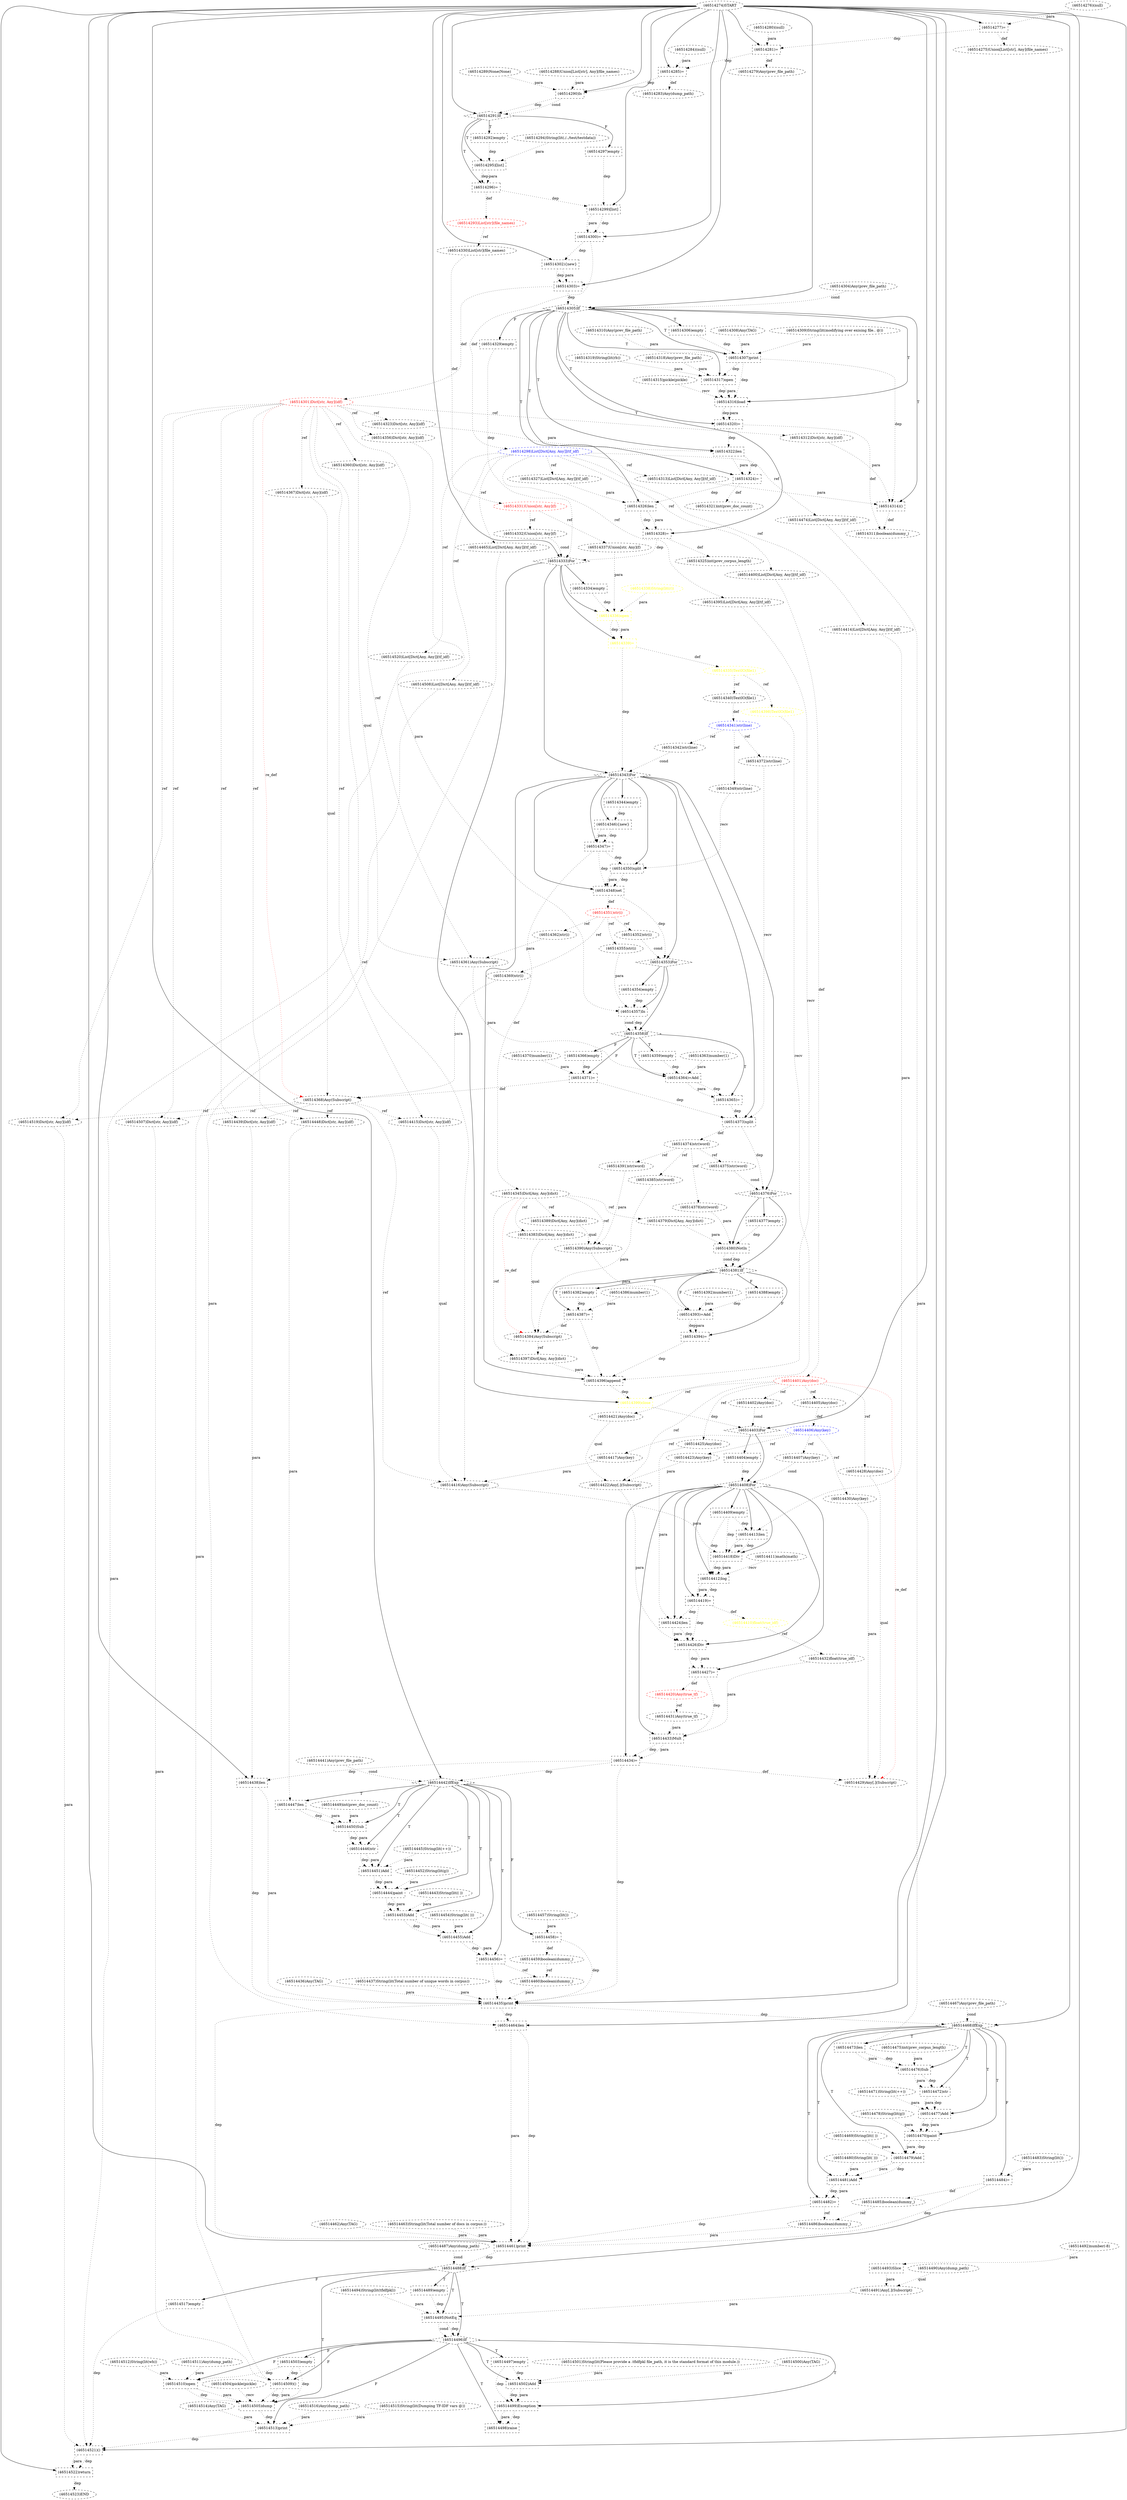 digraph G {
1 [label="(46514406)Any(key)" shape=ellipse style=dashed color=blue fontcolor=blue]
2 [label="(46514351)str(i)" shape=ellipse style=dashed color=red fontcolor=red]
3 [label="(46514422)Any[.](Subscript)" shape=ellipse style=dashed]
4 [label="(46514483)String(lit())" shape=ellipse style=dashed]
5 [label="(46514304)Any(prev_file_path)" shape=ellipse style=dashed]
6 [label="(46514354)empty" shape=box style=dashed]
7 [label="(46514393)=Add" shape=box style=dashed]
8 [label="(46514407)Any(key)" shape=ellipse style=dashed]
9 [label="(46514368)Any(Subscript)" shape=ellipse style=dashed]
10 [label="(46514398)TextIO(file1)" shape=ellipse style=dashed color=yellow fontcolor=yellow]
11 [label="(46514392)number(1)" shape=ellipse style=dashed]
12 [label="(46514465)List[Dict[Any, Any]](tf_idf)" shape=ellipse style=dashed]
13 [label="(46514360)Dict[str, Any](idf)" shape=ellipse style=dashed]
14 [label="(46514481)Add" shape=box style=dashed]
15 [label="(46514404)empty" shape=box style=dashed]
16 [label="(46514487)Any(dump_path)" shape=ellipse style=dashed]
17 [label="(46514429)Any[.](Subscript)" shape=ellipse style=dashed]
18 [label="(46514499)Exception" shape=box style=dashed]
19 [label="(46514417)Any(key)" shape=ellipse style=dashed]
20 [label="(46514482)=" shape=box style=dashed]
21 [label="(46514484)=" shape=box style=dashed]
22 [label="(46514516)Any(dump_path)" shape=ellipse style=dashed]
23 [label="(46514509)()" shape=box style=dashed]
24 [label="(46514400)List[Dict[Any, Any]](tf_idf)" shape=ellipse style=dashed]
25 [label="(46514408)For" shape=diamond style=dashed]
26 [label="(46514456)=" shape=box style=dashed]
27 [label="(46514319)String(lit(rb))" shape=ellipse style=dashed]
28 [label="(46514488)If" shape=diamond style=dashed]
29 [label="(46514395)List[Dict[Any, Any]](tf_idf)" shape=ellipse style=dashed]
30 [label="(46514331)Union[str, Any](f)" shape=ellipse style=dashed color=red fontcolor=red]
31 [label="(46514347)=" shape=box style=dashed]
32 [label="(46514513)print" shape=box style=dashed]
33 [label="(46514359)empty" shape=box style=dashed]
34 [label="(46514306)empty" shape=box style=dashed]
35 [label="(46514496)If" shape=diamond style=dashed]
36 [label="(46514307)print" shape=box style=dashed]
37 [label="(46514430)Any(key)" shape=ellipse style=dashed]
38 [label="(46514340)TextIO(file1)" shape=ellipse style=dashed]
39 [label="(46514521)()" shape=box style=dashed]
40 [label="(46514459)boolean(dummy_)" shape=ellipse style=dashed]
41 [label="(46514479)Add" shape=box style=dashed]
42 [label="(46514515)String(lit(Dumping TF-IDF vars @))" shape=ellipse style=dashed]
43 [label="(46514438)len" shape=box style=dashed]
44 [label="(46514350)split" shape=box style=dashed]
45 [label="(46514374)str(word)" shape=ellipse style=dashed color=black fontcolor=black]
46 [label="(46514332)Union[str, Any](f)" shape=ellipse style=dashed]
47 [label="(46514375)str(word)" shape=ellipse style=dashed]
48 [label="(46514334)empty" shape=box style=dashed]
49 [label="(46514448)Dict[str, Any](idf)" shape=ellipse style=dashed]
50 [label="(46514363)number(1)" shape=ellipse style=dashed]
51 [label="(46514454)String(lit( )))" shape=ellipse style=dashed]
52 [label="(46514472)str" shape=box style=dashed]
53 [label="(46514328)=" shape=box style=dashed]
54 [label="(46514402)Any(doc)" shape=ellipse style=dashed]
55 [label="(46514495)NotEq" shape=box style=dashed]
56 [label="(46514446)str" shape=box style=dashed]
57 [label="(46514314)()" shape=box style=dashed]
58 [label="(46514335)TextIO(file1)" shape=ellipse style=dashed color=yellow fontcolor=yellow]
59 [label="(46514512)String(lit(wb))" shape=ellipse style=dashed]
60 [label="(46514519)Dict[str, Any](idf)" shape=ellipse style=dashed]
61 [label="(46514373)split" shape=box style=dashed]
62 [label="(46514289)None(None)" shape=ellipse style=dashed]
63 [label="(46514522)return" shape=box style=dashed]
64 [label="(46514419)=" shape=box style=dashed]
65 [label="(46514470)paint" shape=box style=dashed]
66 [label="(46514341)str(line)" shape=ellipse style=dashed color=blue fontcolor=blue]
67 [label="(46514458)=" shape=box style=dashed]
68 [label="(46514293)List[str](file_names)" shape=ellipse style=dashed color=red fontcolor=red]
69 [label="(46514383)Dict[Any, Any](dict)" shape=ellipse style=dashed]
70 [label="(46514401)Any(doc)" shape=ellipse style=dashed color=red fontcolor=red]
71 [label="(46514342)str(line)" shape=ellipse style=dashed]
72 [label="(46514326)len" shape=box style=dashed]
73 [label="(46514284)(null)" shape=ellipse style=dashed]
74 [label="(46514381)If" shape=diamond style=dashed]
75 [label="(46514490)Any(dump_path)" shape=ellipse style=dashed]
76 [label="(46514330)List[str](file_names)" shape=ellipse style=dashed]
77 [label="(46514353)For" shape=diamond style=dashed]
78 [label="(46514281)=" shape=box style=dashed]
79 [label="(46514505)dump" shape=box style=dashed]
80 [label="(46514345)Dict[Any, Any](dict)" shape=ellipse style=dashed color=black fontcolor=black]
81 [label="(46514376)For" shape=diamond style=dashed]
82 [label="(46514451)Add" shape=box style=dashed]
83 [label="(46514416)Any(Subscript)" shape=ellipse style=dashed]
84 [label="(46514467)Any(prev_file_path)" shape=ellipse style=dashed]
85 [label="(46514358)If" shape=diamond style=dashed]
86 [label="(46514312)Dict[str, Any](idf)" shape=ellipse style=dashed]
87 [label="(46514501)String(lit(Please provide a .tfidfpkl file_path, it is the standard format of this module.))" shape=ellipse style=dashed]
88 [label="(46514503)empty" shape=box style=dashed]
89 [label="(46514387)=" shape=box style=dashed]
90 [label="(46514445)String(lit(++))" shape=ellipse style=dashed]
91 [label="(46514461)print" shape=box style=dashed]
92 [label="(46514491)Any[.](Subscript)" shape=ellipse style=dashed]
93 [label="(46514450)Sub" shape=box style=dashed]
94 [label="(46514424)len" shape=box style=dashed]
95 [label="(46514290)Is" shape=box style=dashed]
96 [label="(46514361)Any(Subscript)" shape=ellipse style=dashed]
97 [label="(46514357)In" shape=box style=dashed]
98 [label="(46514523)END" style=dashed]
99 [label="(46514460)boolean(dummy_)" shape=ellipse style=dashed]
100 [label="(46514480)String(lit( )))" shape=ellipse style=dashed]
101 [label="(46514296)=" shape=box style=dashed]
102 [label="(46514385)str(word)" shape=ellipse style=dashed]
103 [label="(46514436)Any(TAG)" shape=ellipse style=dashed]
104 [label="(46514372)str(line)" shape=ellipse style=dashed]
105 [label="(46514348)set" shape=box style=dashed]
106 [label="(46514371)=" shape=box style=dashed]
107 [label="(46514497)empty" shape=box style=dashed]
108 [label="(46514390)Any(Subscript)" shape=ellipse style=dashed]
109 [label="(46514478)String(lit(g))" shape=ellipse style=dashed]
110 [label="(46514285)=" shape=box style=dashed]
111 [label="(46514389)Dict[Any, Any](dict)" shape=ellipse style=dashed]
112 [label="(46514510)open" shape=box style=dashed]
113 [label="(46514329)empty" shape=box style=dashed]
114 [label="(46514431)Any(true_tf)" shape=ellipse style=dashed]
115 [label="(46514492)number(-8)" shape=ellipse style=dashed]
116 [label="(46514323)Dict[str, Any](idf)" shape=ellipse style=dashed]
117 [label="(46514473)len" shape=box style=dashed]
118 [label="(46514471)String(lit(++))" shape=ellipse style=dashed]
119 [label="(46514502)Add" shape=box style=dashed]
120 [label="(46514356)Dict[str, Any](idf)" shape=ellipse style=dashed]
121 [label="(46514362)str(i)" shape=ellipse style=dashed]
122 [label="(46514274)START" style=dashed]
123 [label="(46514409)empty" shape=box style=dashed]
124 [label="(46514514)Any(TAG)" shape=ellipse style=dashed]
125 [label="(46514411)math(math)" shape=ellipse style=dashed]
126 [label="(46514283)Any(dump_path)" shape=ellipse style=dashed]
127 [label="(46514462)Any(TAG)" shape=ellipse style=dashed]
128 [label="(46514410)float(true_idf)" shape=ellipse style=dashed color=yellow fontcolor=yellow]
129 [label="(46514391)str(word)" shape=ellipse style=dashed]
130 [label="(46514320)=" shape=box style=dashed]
131 [label="(46514423)Any(key)" shape=ellipse style=dashed]
132 [label="(46514443)String(lit(( ))" shape=ellipse style=dashed]
133 [label="(46514324)=" shape=box style=dashed]
134 [label="(46514313)List[Dict[Any, Any]](tf_idf)" shape=ellipse style=dashed]
135 [label="(46514457)String(lit())" shape=ellipse style=dashed]
136 [label="(46514317)open" shape=box style=dashed]
137 [label="(46514517)empty" shape=box style=dashed]
138 [label="(46514453)Add" shape=box style=dashed]
139 [label="(46514437)String(lit(Total number of unique words in corpus))" shape=ellipse style=dashed]
140 [label="(46514343)For" shape=diamond style=dashed]
141 [label="(46514425)Any(doc)" shape=ellipse style=dashed]
142 [label="(46514303)=" shape=box style=dashed]
143 [label="(46514298)List[Dict[Any, Any]](tf_idf)" shape=ellipse style=dashed color=blue fontcolor=blue]
144 [label="(46514370)number(1)" shape=ellipse style=dashed]
145 [label="(46514444)paint" shape=box style=dashed]
146 [label="(46514292)empty" shape=box style=dashed]
147 [label="(46514475)int(prev_corpus_length)" shape=ellipse style=dashed]
148 [label="(46514365)=" shape=box style=dashed]
149 [label="(46514511)Any(dump_path)" shape=ellipse style=dashed]
150 [label="(46514280)(null)" shape=ellipse style=dashed]
151 [label="(46514279)Any(prev_file_path)" shape=ellipse style=dashed]
152 [label="(46514493)Slice" shape=box style=dashed]
153 [label="(46514305)If" shape=diamond style=dashed]
154 [label="(46514476)Sub" shape=box style=dashed]
155 [label="(46514346){new}" shape=box style=dashed]
156 [label="(46514380)NotIn" shape=box style=dashed]
157 [label="(46514485)boolean(dummy_)" shape=ellipse style=dashed]
158 [label="(46514355)str(i)" shape=ellipse style=dashed]
159 [label="(46514441)Any(prev_file_path)" shape=ellipse style=dashed]
160 [label="(46514338)String(lit(r))" shape=ellipse style=dashed color=yellow fontcolor=yellow]
161 [label="(46514468)IfExp" shape=diamond style=dashed]
162 [label="(46514327)List[Dict[Any, Any]](tf_idf)" shape=ellipse style=dashed]
163 [label="(46514396)append" shape=box style=dashed]
164 [label="(46514432)float(true_idf)" shape=ellipse style=dashed]
165 [label="(46514291)If" shape=diamond style=dashed]
166 [label="(46514378)str(word)" shape=ellipse style=dashed]
167 [label="(46514489)empty" shape=box style=dashed]
168 [label="(46514452)String(lit(g))" shape=ellipse style=dashed]
169 [label="(46514418)Div" shape=box style=dashed]
170 [label="(46514349)str(line)" shape=ellipse style=dashed]
171 [label="(46514414)List[Dict[Any, Any]](tf_idf)" shape=ellipse style=dashed]
172 [label="(46514384)Any(Subscript)" shape=ellipse style=dashed]
173 [label="(46514308)Any(TAG)" shape=ellipse style=dashed]
174 [label="(46514299)[list]" shape=box style=dashed]
175 [label="(46514367)Dict[str, Any](idf)" shape=ellipse style=dashed]
176 [label="(46514388)empty" shape=box style=dashed]
177 [label="(46514321)int(prev_doc_count)" shape=ellipse style=dashed]
178 [label="(46514333)For" shape=diamond style=dashed]
179 [label="(46514412)log" shape=box style=dashed]
180 [label="(46514520)List[Dict[Any, Any]](tf_idf)" shape=ellipse style=dashed]
181 [label="(46514325)int(prev_corpus_length)" shape=ellipse style=dashed]
182 [label="(46514369)str(i)" shape=ellipse style=dashed]
183 [label="(46514428)Any(doc)" shape=ellipse style=dashed]
184 [label="(46514315)pickle(pickle)" shape=ellipse style=dashed]
185 [label="(46514366)empty" shape=box style=dashed]
186 [label="(46514420)Any(true_tf)" shape=ellipse style=dashed color=red fontcolor=red]
187 [label="(46514449)int(prev_doc_count)" shape=ellipse style=dashed]
188 [label="(46514309)String(lit(modifying over exising file.. @))" shape=ellipse style=dashed]
189 [label="(46514336)open" shape=box style=dashed color=yellow fontcolor=yellow]
190 [label="(46514275)Union[List[str], Any](file_names)" shape=ellipse style=dashed]
191 [label="(46514344)empty" shape=box style=dashed]
192 [label="(46514386)number(1)" shape=ellipse style=dashed]
193 [label="(46514507)Dict[str, Any](idf)" shape=ellipse style=dashed]
194 [label="(46514276)(null)" shape=ellipse style=dashed]
195 [label="(46514277)=" shape=box style=dashed]
196 [label="(46514399)close" shape=box style=dashed color=yellow fontcolor=yellow]
197 [label="(46514382)empty" shape=box style=dashed]
198 [label="(46514433)Mult" shape=box style=dashed]
199 [label="(46514500)Any(TAG)" shape=ellipse style=dashed]
200 [label="(46514455)Add" shape=box style=dashed]
201 [label="(46514301)Dict[str, Any](idf)" shape=ellipse style=dashed color=red fontcolor=red]
202 [label="(46514397)Dict[Any, Any](dict)" shape=ellipse style=dashed]
203 [label="(46514403)For" shape=diamond style=dashed]
204 [label="(46514464)len" shape=box style=dashed]
205 [label="(46514337)Union[str, Any](f)" shape=ellipse style=dashed]
206 [label="(46514311)boolean(dummy_)" shape=ellipse style=dashed]
207 [label="(46514295)[list]" shape=box style=dashed]
208 [label="(46514394)=" shape=box style=dashed]
209 [label="(46514405)Any(doc)" shape=ellipse style=dashed]
210 [label="(46514316)load" shape=box style=dashed]
211 [label="(46514439)Dict[str, Any](idf)" shape=ellipse style=dashed]
212 [label="(46514504)pickle(pickle)" shape=ellipse style=dashed]
213 [label="(46514288)Union[List[str], Any](file_names)" shape=ellipse style=dashed]
214 [label="(46514434)=" shape=box style=dashed]
215 [label="(46514297)empty" shape=box style=dashed]
216 [label="(46514318)Any(prev_file_path)" shape=ellipse style=dashed]
217 [label="(46514421)Any(doc)" shape=ellipse style=dashed]
218 [label="(46514294)String(lit(./../test/testdata))" shape=ellipse style=dashed]
219 [label="(46514413)len" shape=box style=dashed]
220 [label="(46514364)=Add" shape=box style=dashed]
221 [label="(46514302){new}" shape=box style=dashed]
222 [label="(46514435)print" shape=box style=dashed]
223 [label="(46514415)Dict[str, Any](idf)" shape=ellipse style=dashed]
224 [label="(46514469)String(lit(( ))" shape=ellipse style=dashed]
225 [label="(46514377)empty" shape=box style=dashed]
226 [label="(46514310)Any(prev_file_path)" shape=ellipse style=dashed]
227 [label="(46514427)=" shape=box style=dashed]
228 [label="(46514498)raise" shape=box style=dashed]
229 [label="(46514426)Div" shape=box style=dashed]
230 [label="(46514508)List[Dict[Any, Any]](tf_idf)" shape=ellipse style=dashed]
231 [label="(46514352)str(i)" shape=ellipse style=dashed]
232 [label="(46514442)IfExp" shape=diamond style=dashed]
233 [label="(46514486)boolean(dummy_)" shape=ellipse style=dashed]
234 [label="(46514379)Dict[Any, Any](dict)" shape=ellipse style=dashed]
235 [label="(46514463)String(lit(Total number of docs in corpus:))" shape=ellipse style=dashed]
236 [label="(46514477)Add" shape=box style=dashed]
237 [label="(46514494)String(lit(tfidfpkl))" shape=ellipse style=dashed]
238 [label="(46514300)=" shape=box style=dashed]
239 [label="(46514474)List[Dict[Any, Any]](tf_idf)" shape=ellipse style=dashed]
240 [label="(46514322)len" shape=box style=dashed]
241 [label="(46514447)len" shape=box style=dashed]
242 [label="(46514339)=" shape=box style=dashed color=yellow fontcolor=yellow]
209 -> 1 [label="def" style=dotted];
105 -> 2 [label="def" style=dotted];
217 -> 3 [label="qual" style=dotted];
131 -> 3 [label="para" style=dotted];
70 -> 3 [label="ref" style=dotted];
77 -> 6 [label="" style=solid];
74 -> 7 [label="F"];
108 -> 7 [label="para" style=dotted];
11 -> 7 [label="para" style=dotted];
176 -> 7 [label="dep" style=dotted];
1 -> 8 [label="ref" style=dotted];
175 -> 9 [label="qual" style=dotted];
182 -> 9 [label="para" style=dotted];
106 -> 9 [label="def" style=dotted];
201 -> 9 [label="re_def" style=dotted color=red];
58 -> 10 [label="ref" style=dotted];
143 -> 12 [label="ref" style=dotted];
201 -> 13 [label="ref" style=dotted];
161 -> 14 [label="T"];
41 -> 14 [label="dep" style=dotted];
41 -> 14 [label="para" style=dotted];
100 -> 14 [label="para" style=dotted];
203 -> 15 [label="" style=solid];
183 -> 17 [label="qual" style=dotted];
37 -> 17 [label="para" style=dotted];
214 -> 17 [label="def" style=dotted];
70 -> 17 [label="re_def" style=dotted color=red];
35 -> 18 [label="T"];
119 -> 18 [label="dep" style=dotted];
119 -> 18 [label="para" style=dotted];
107 -> 18 [label="dep" style=dotted];
1 -> 19 [label="ref" style=dotted];
161 -> 20 [label="T"];
14 -> 20 [label="dep" style=dotted];
14 -> 20 [label="para" style=dotted];
161 -> 21 [label="F"];
4 -> 21 [label="para" style=dotted];
35 -> 23 [label="F"];
193 -> 23 [label="para" style=dotted];
230 -> 23 [label="para" style=dotted];
88 -> 23 [label="dep" style=dotted];
143 -> 24 [label="ref" style=dotted];
203 -> 25 [label="" style=solid];
8 -> 25 [label="cond" style=dotted];
15 -> 25 [label="dep" style=dotted];
232 -> 26 [label="T"];
200 -> 26 [label="dep" style=dotted];
200 -> 26 [label="para" style=dotted];
122 -> 28 [label="" style=solid];
16 -> 28 [label="cond" style=dotted];
91 -> 28 [label="dep" style=dotted];
143 -> 29 [label="ref" style=dotted];
76 -> 30 [label="def" style=dotted];
140 -> 31 [label="" style=solid];
155 -> 31 [label="dep" style=dotted];
155 -> 31 [label="para" style=dotted];
35 -> 32 [label="F"];
124 -> 32 [label="para" style=dotted];
42 -> 32 [label="para" style=dotted];
22 -> 32 [label="para" style=dotted];
79 -> 32 [label="dep" style=dotted];
85 -> 33 [label="T"];
153 -> 34 [label="T"];
28 -> 35 [label="T"];
55 -> 35 [label="dep" style=dotted];
55 -> 35 [label="cond" style=dotted];
153 -> 36 [label="T"];
173 -> 36 [label="para" style=dotted];
188 -> 36 [label="para" style=dotted];
226 -> 36 [label="para" style=dotted];
34 -> 36 [label="dep" style=dotted];
1 -> 37 [label="ref" style=dotted];
58 -> 38 [label="ref" style=dotted];
122 -> 39 [label="" style=solid];
60 -> 39 [label="para" style=dotted];
180 -> 39 [label="para" style=dotted];
137 -> 39 [label="dep" style=dotted];
32 -> 39 [label="dep" style=dotted];
67 -> 40 [label="def" style=dotted];
161 -> 41 [label="T"];
224 -> 41 [label="para" style=dotted];
65 -> 41 [label="dep" style=dotted];
65 -> 41 [label="para" style=dotted];
122 -> 43 [label="" style=solid];
211 -> 43 [label="para" style=dotted];
214 -> 43 [label="dep" style=dotted];
140 -> 44 [label="" style=solid];
170 -> 44 [label="recv" style=dotted];
31 -> 44 [label="dep" style=dotted];
61 -> 45 [label="def" style=dotted];
30 -> 46 [label="ref" style=dotted];
45 -> 47 [label="ref" style=dotted];
178 -> 48 [label="" style=solid];
201 -> 49 [label="ref" style=dotted];
9 -> 49 [label="ref" style=dotted];
161 -> 52 [label="T"];
154 -> 52 [label="dep" style=dotted];
154 -> 52 [label="para" style=dotted];
153 -> 53 [label="T"];
72 -> 53 [label="dep" style=dotted];
72 -> 53 [label="para" style=dotted];
70 -> 54 [label="ref" style=dotted];
28 -> 55 [label="T"];
92 -> 55 [label="para" style=dotted];
237 -> 55 [label="para" style=dotted];
167 -> 55 [label="dep" style=dotted];
232 -> 56 [label="T"];
93 -> 56 [label="dep" style=dotted];
93 -> 56 [label="para" style=dotted];
153 -> 57 [label="T"];
86 -> 57 [label="para" style=dotted];
134 -> 57 [label="para" style=dotted];
36 -> 57 [label="dep" style=dotted];
242 -> 58 [label="def" style=dotted];
201 -> 60 [label="ref" style=dotted];
9 -> 60 [label="ref" style=dotted];
140 -> 61 [label="" style=solid];
104 -> 61 [label="recv" style=dotted];
106 -> 61 [label="dep" style=dotted];
148 -> 61 [label="dep" style=dotted];
122 -> 63 [label="" style=solid];
39 -> 63 [label="dep" style=dotted];
39 -> 63 [label="para" style=dotted];
25 -> 64 [label="" style=solid];
179 -> 64 [label="dep" style=dotted];
179 -> 64 [label="para" style=dotted];
161 -> 65 [label="T"];
236 -> 65 [label="dep" style=dotted];
236 -> 65 [label="para" style=dotted];
109 -> 65 [label="para" style=dotted];
38 -> 66 [label="def" style=dotted];
232 -> 67 [label="F"];
135 -> 67 [label="para" style=dotted];
101 -> 68 [label="def" style=dotted];
80 -> 69 [label="ref" style=dotted];
24 -> 70 [label="def" style=dotted];
66 -> 71 [label="ref" style=dotted];
153 -> 72 [label="T"];
162 -> 72 [label="para" style=dotted];
133 -> 72 [label="dep" style=dotted];
81 -> 74 [label="" style=solid];
156 -> 74 [label="dep" style=dotted];
156 -> 74 [label="cond" style=dotted];
68 -> 76 [label="ref" style=dotted];
140 -> 77 [label="" style=solid];
105 -> 77 [label="dep" style=dotted];
231 -> 77 [label="cond" style=dotted];
122 -> 78 [label="" style=solid];
150 -> 78 [label="para" style=dotted];
195 -> 78 [label="dep" style=dotted];
28 -> 79 [label="T"];
212 -> 79 [label="recv" style=dotted];
23 -> 79 [label="dep" style=dotted];
23 -> 79 [label="para" style=dotted];
112 -> 79 [label="dep" style=dotted];
112 -> 79 [label="para" style=dotted];
88 -> 79 [label="dep" style=dotted];
31 -> 80 [label="def" style=dotted];
140 -> 81 [label="" style=solid];
61 -> 81 [label="dep" style=dotted];
47 -> 81 [label="cond" style=dotted];
232 -> 82 [label="T"];
90 -> 82 [label="para" style=dotted];
56 -> 82 [label="dep" style=dotted];
56 -> 82 [label="para" style=dotted];
223 -> 83 [label="qual" style=dotted];
19 -> 83 [label="para" style=dotted];
201 -> 83 [label="ref" style=dotted];
9 -> 83 [label="ref" style=dotted];
77 -> 85 [label="" style=solid];
97 -> 85 [label="dep" style=dotted];
97 -> 85 [label="cond" style=dotted];
201 -> 86 [label="ref" style=dotted];
35 -> 88 [label="F"];
74 -> 89 [label="T"];
192 -> 89 [label="para" style=dotted];
197 -> 89 [label="dep" style=dotted];
122 -> 91 [label="" style=solid];
127 -> 91 [label="para" style=dotted];
235 -> 91 [label="para" style=dotted];
204 -> 91 [label="dep" style=dotted];
204 -> 91 [label="para" style=dotted];
20 -> 91 [label="dep" style=dotted];
21 -> 91 [label="dep" style=dotted];
233 -> 91 [label="para" style=dotted];
222 -> 91 [label="dep" style=dotted];
75 -> 92 [label="qual" style=dotted];
152 -> 92 [label="para" style=dotted];
232 -> 93 [label="T"];
241 -> 93 [label="dep" style=dotted];
241 -> 93 [label="para" style=dotted];
187 -> 93 [label="para" style=dotted];
25 -> 94 [label="" style=solid];
141 -> 94 [label="para" style=dotted];
64 -> 94 [label="dep" style=dotted];
122 -> 95 [label="" style=solid];
213 -> 95 [label="para" style=dotted];
62 -> 95 [label="para" style=dotted];
110 -> 95 [label="dep" style=dotted];
13 -> 96 [label="qual" style=dotted];
121 -> 96 [label="para" style=dotted];
201 -> 96 [label="ref" style=dotted];
77 -> 97 [label="" style=solid];
158 -> 97 [label="para" style=dotted];
120 -> 97 [label="para" style=dotted];
6 -> 97 [label="dep" style=dotted];
63 -> 98 [label="dep" style=dotted];
26 -> 99 [label="ref" style=dotted];
40 -> 99 [label="ref" style=dotted];
165 -> 101 [label="T"];
207 -> 101 [label="dep" style=dotted];
207 -> 101 [label="para" style=dotted];
45 -> 102 [label="ref" style=dotted];
66 -> 104 [label="ref" style=dotted];
140 -> 105 [label="" style=solid];
44 -> 105 [label="dep" style=dotted];
44 -> 105 [label="para" style=dotted];
31 -> 105 [label="dep" style=dotted];
85 -> 106 [label="F"];
144 -> 106 [label="para" style=dotted];
185 -> 106 [label="dep" style=dotted];
35 -> 107 [label="T"];
111 -> 108 [label="qual" style=dotted];
129 -> 108 [label="para" style=dotted];
80 -> 108 [label="ref" style=dotted];
122 -> 110 [label="" style=solid];
73 -> 110 [label="para" style=dotted];
78 -> 110 [label="dep" style=dotted];
80 -> 111 [label="ref" style=dotted];
35 -> 112 [label="F"];
149 -> 112 [label="para" style=dotted];
59 -> 112 [label="para" style=dotted];
88 -> 112 [label="dep" style=dotted];
153 -> 113 [label="F"];
186 -> 114 [label="ref" style=dotted];
201 -> 116 [label="ref" style=dotted];
161 -> 117 [label="T"];
239 -> 117 [label="para" style=dotted];
35 -> 119 [label="T"];
199 -> 119 [label="para" style=dotted];
87 -> 119 [label="para" style=dotted];
107 -> 119 [label="dep" style=dotted];
201 -> 120 [label="ref" style=dotted];
2 -> 121 [label="ref" style=dotted];
25 -> 123 [label="" style=solid];
110 -> 126 [label="def" style=dotted];
64 -> 128 [label="def" style=dotted];
45 -> 129 [label="ref" style=dotted];
153 -> 130 [label="T"];
210 -> 130 [label="dep" style=dotted];
210 -> 130 [label="para" style=dotted];
1 -> 131 [label="ref" style=dotted];
153 -> 133 [label="T"];
240 -> 133 [label="dep" style=dotted];
240 -> 133 [label="para" style=dotted];
143 -> 134 [label="ref" style=dotted];
153 -> 136 [label="T"];
216 -> 136 [label="para" style=dotted];
27 -> 136 [label="para" style=dotted];
36 -> 136 [label="dep" style=dotted];
28 -> 137 [label="F"];
232 -> 138 [label="T"];
132 -> 138 [label="para" style=dotted];
145 -> 138 [label="dep" style=dotted];
145 -> 138 [label="para" style=dotted];
178 -> 140 [label="" style=solid];
71 -> 140 [label="cond" style=dotted];
242 -> 140 [label="dep" style=dotted];
70 -> 141 [label="ref" style=dotted];
122 -> 142 [label="" style=solid];
221 -> 142 [label="dep" style=dotted];
221 -> 142 [label="para" style=dotted];
238 -> 143 [label="def" style=dotted];
232 -> 145 [label="T"];
82 -> 145 [label="dep" style=dotted];
82 -> 145 [label="para" style=dotted];
168 -> 145 [label="para" style=dotted];
165 -> 146 [label="T"];
85 -> 148 [label="T"];
220 -> 148 [label="dep" style=dotted];
220 -> 148 [label="para" style=dotted];
78 -> 151 [label="def" style=dotted];
115 -> 152 [label="para" style=dotted];
122 -> 153 [label="" style=solid];
5 -> 153 [label="cond" style=dotted];
142 -> 153 [label="dep" style=dotted];
161 -> 154 [label="T"];
117 -> 154 [label="dep" style=dotted];
117 -> 154 [label="para" style=dotted];
147 -> 154 [label="para" style=dotted];
140 -> 155 [label="" style=solid];
191 -> 155 [label="dep" style=dotted];
81 -> 156 [label="" style=solid];
166 -> 156 [label="para" style=dotted];
234 -> 156 [label="para" style=dotted];
225 -> 156 [label="dep" style=dotted];
21 -> 157 [label="def" style=dotted];
2 -> 158 [label="ref" style=dotted];
122 -> 161 [label="" style=solid];
84 -> 161 [label="cond" style=dotted];
222 -> 161 [label="dep" style=dotted];
143 -> 162 [label="ref" style=dotted];
140 -> 163 [label="" style=solid];
29 -> 163 [label="recv" style=dotted];
202 -> 163 [label="para" style=dotted];
208 -> 163 [label="dep" style=dotted];
89 -> 163 [label="dep" style=dotted];
128 -> 164 [label="ref" style=dotted];
122 -> 165 [label="" style=solid];
95 -> 165 [label="dep" style=dotted];
95 -> 165 [label="cond" style=dotted];
45 -> 166 [label="ref" style=dotted];
28 -> 167 [label="T"];
25 -> 169 [label="" style=solid];
219 -> 169 [label="dep" style=dotted];
219 -> 169 [label="para" style=dotted];
83 -> 169 [label="para" style=dotted];
123 -> 169 [label="dep" style=dotted];
66 -> 170 [label="ref" style=dotted];
143 -> 171 [label="ref" style=dotted];
69 -> 172 [label="qual" style=dotted];
102 -> 172 [label="para" style=dotted];
89 -> 172 [label="def" style=dotted];
80 -> 172 [label="re_def" style=dotted color=red];
122 -> 174 [label="" style=solid];
101 -> 174 [label="dep" style=dotted];
215 -> 174 [label="dep" style=dotted];
201 -> 175 [label="ref" style=dotted];
74 -> 176 [label="F"];
133 -> 177 [label="def" style=dotted];
122 -> 178 [label="" style=solid];
46 -> 178 [label="cond" style=dotted];
113 -> 178 [label="dep" style=dotted];
53 -> 178 [label="dep" style=dotted];
25 -> 179 [label="" style=solid];
125 -> 179 [label="recv" style=dotted];
169 -> 179 [label="dep" style=dotted];
169 -> 179 [label="para" style=dotted];
123 -> 179 [label="dep" style=dotted];
143 -> 180 [label="ref" style=dotted];
53 -> 181 [label="def" style=dotted];
2 -> 182 [label="ref" style=dotted];
70 -> 183 [label="ref" style=dotted];
85 -> 185 [label="F"];
227 -> 186 [label="def" style=dotted];
178 -> 189 [label="" style=solid];
205 -> 189 [label="para" style=dotted];
160 -> 189 [label="para" style=dotted];
48 -> 189 [label="dep" style=dotted];
195 -> 190 [label="def" style=dotted];
140 -> 191 [label="" style=solid];
201 -> 193 [label="ref" style=dotted];
9 -> 193 [label="ref" style=dotted];
122 -> 195 [label="" style=solid];
194 -> 195 [label="para" style=dotted];
178 -> 196 [label="" style=solid];
10 -> 196 [label="recv" style=dotted];
163 -> 196 [label="dep" style=dotted];
74 -> 197 [label="T"];
25 -> 198 [label="" style=solid];
114 -> 198 [label="para" style=dotted];
164 -> 198 [label="para" style=dotted];
227 -> 198 [label="dep" style=dotted];
232 -> 200 [label="T"];
138 -> 200 [label="dep" style=dotted];
138 -> 200 [label="para" style=dotted];
51 -> 200 [label="para" style=dotted];
142 -> 201 [label="def" style=dotted];
80 -> 202 [label="ref" style=dotted];
172 -> 202 [label="ref" style=dotted];
122 -> 203 [label="" style=solid];
54 -> 203 [label="cond" style=dotted];
196 -> 203 [label="dep" style=dotted];
122 -> 204 [label="" style=solid];
12 -> 204 [label="para" style=dotted];
222 -> 204 [label="dep" style=dotted];
30 -> 205 [label="ref" style=dotted];
57 -> 206 [label="def" style=dotted];
130 -> 206 [label="def" style=dotted];
165 -> 207 [label="T"];
218 -> 207 [label="para" style=dotted];
146 -> 207 [label="dep" style=dotted];
74 -> 208 [label="F"];
7 -> 208 [label="dep" style=dotted];
7 -> 208 [label="para" style=dotted];
70 -> 209 [label="ref" style=dotted];
153 -> 210 [label="T"];
184 -> 210 [label="recv" style=dotted];
136 -> 210 [label="dep" style=dotted];
136 -> 210 [label="para" style=dotted];
36 -> 210 [label="dep" style=dotted];
201 -> 211 [label="ref" style=dotted];
9 -> 211 [label="ref" style=dotted];
25 -> 214 [label="" style=solid];
198 -> 214 [label="dep" style=dotted];
198 -> 214 [label="para" style=dotted];
165 -> 215 [label="F"];
70 -> 217 [label="ref" style=dotted];
25 -> 219 [label="" style=solid];
171 -> 219 [label="para" style=dotted];
123 -> 219 [label="dep" style=dotted];
85 -> 220 [label="T"];
96 -> 220 [label="para" style=dotted];
50 -> 220 [label="para" style=dotted];
33 -> 220 [label="dep" style=dotted];
122 -> 221 [label="" style=solid];
238 -> 221 [label="dep" style=dotted];
122 -> 222 [label="" style=solid];
103 -> 222 [label="para" style=dotted];
139 -> 222 [label="para" style=dotted];
43 -> 222 [label="dep" style=dotted];
43 -> 222 [label="para" style=dotted];
26 -> 222 [label="dep" style=dotted];
67 -> 222 [label="dep" style=dotted];
99 -> 222 [label="para" style=dotted];
214 -> 222 [label="dep" style=dotted];
201 -> 223 [label="ref" style=dotted];
9 -> 223 [label="ref" style=dotted];
81 -> 225 [label="" style=solid];
25 -> 227 [label="" style=solid];
229 -> 227 [label="dep" style=dotted];
229 -> 227 [label="para" style=dotted];
35 -> 228 [label="T"];
18 -> 228 [label="dep" style=dotted];
18 -> 228 [label="para" style=dotted];
25 -> 229 [label="" style=solid];
3 -> 229 [label="para" style=dotted];
94 -> 229 [label="dep" style=dotted];
94 -> 229 [label="para" style=dotted];
64 -> 229 [label="dep" style=dotted];
143 -> 230 [label="ref" style=dotted];
2 -> 231 [label="ref" style=dotted];
122 -> 232 [label="" style=solid];
159 -> 232 [label="cond" style=dotted];
214 -> 232 [label="dep" style=dotted];
20 -> 233 [label="ref" style=dotted];
157 -> 233 [label="ref" style=dotted];
80 -> 234 [label="ref" style=dotted];
161 -> 236 [label="T"];
118 -> 236 [label="para" style=dotted];
52 -> 236 [label="dep" style=dotted];
52 -> 236 [label="para" style=dotted];
122 -> 238 [label="" style=solid];
174 -> 238 [label="dep" style=dotted];
174 -> 238 [label="para" style=dotted];
143 -> 239 [label="ref" style=dotted];
153 -> 240 [label="T"];
116 -> 240 [label="para" style=dotted];
130 -> 240 [label="dep" style=dotted];
232 -> 241 [label="T"];
49 -> 241 [label="para" style=dotted];
178 -> 242 [label="" style=solid];
189 -> 242 [label="dep" style=dotted];
189 -> 242 [label="para" style=dotted];
}